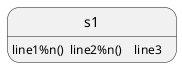 {
  "sha1": "5imahm5kllkc83pnzad1p66phm6xcrt",
  "insertion": {
    "when": "2024-05-30T20:48:20.746Z",
    "url": "https://forum.plantuml.net/13071/newline-in-state-diagrams-is-inconsistent?show=13073#c13073",
    "user": "plantuml@gmail.com"
  }
}
@startuml
state s1 {

s1 : line1%n()  line2%n()    line3
@enduml
